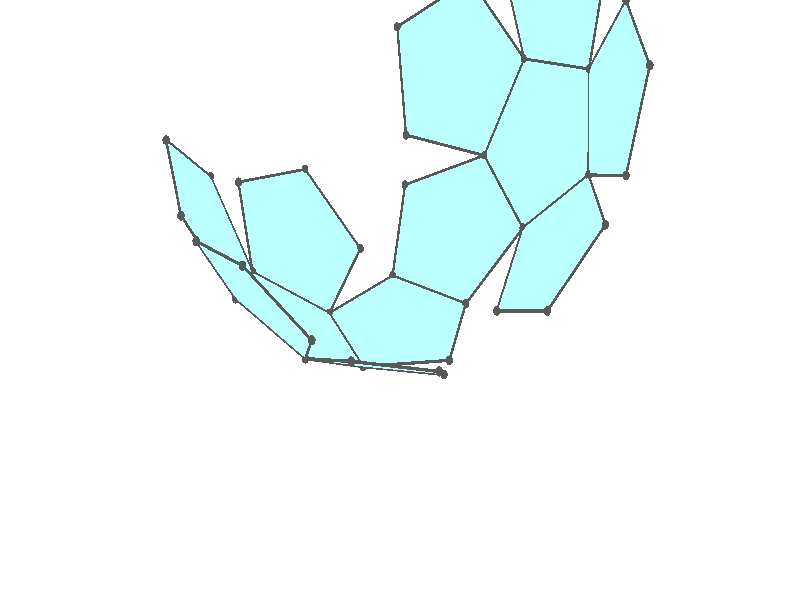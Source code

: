 #version 3.7;
global_settings{assumed_gamma 1.0}
camera{perspective location <18.750000000000000000000000, 10.825317547305481014063844, 12.499999999999996447286321> right <0.133333333333333331482962, -0.230940107675850353485814, -0.000000000000000000000000> up <-0.064951905283832905846353, -0.037499999999999998612221, 0.129903810567665811692706> direction <0.750000000000000111022302, 0.433012701892219298294151, 0.499999999999999944488849> sky <-0.433012701892219298294151, -0.249999999999999944488849, 0.866025403784438707610605> look_at <18.000000000000000000000000, 10.392304845413262270881205, 11.999999999999996447286321>}
light_source{<18.750000000000000000000000, 10.825317547305481014063844, 12.499999999999996447286321> rgb<1.0,1.0,1.0>}
background{rgb<1,1,1>}
union{union{object{union{sphere{<0.187592474085079868872938, 0.577350269189625620036566, -0.169989280334584602627501>,0.029999999999999998889777}sphere{<-0.491123473188422809965203, 0.356822089773089878850243, -0.169989280334584602627501>,0.029999999999999998889777}sphere{<-0.491123473188422865476355, -0.356822089773089767827940, -0.169989280334584602627501>,0.029999999999999998889777}sphere{<0.187592474085079730095060, -0.577350269189625620036566, -0.169989280334584602627501>,0.029999999999999998889777}sphere{<0.607061998206686048717984, -0.000000000000000148687307, -0.169989280334584602627501>,0.029999999999999998889777}} pigment{rgb<0.1,0.1,0.1>}}object{union{cylinder{<0.187592474085079868872938, 0.577350269189625620036566, -0.169989280334584602627501>,<-0.491123473188422809965203, 0.356822089773089878850243, -0.169989280334584602627501>,0.010000000000000000208167}cylinder{<-0.491123473188422809965203, 0.356822089773089878850243, -0.169989280334584602627501>,<-0.491123473188422865476355, -0.356822089773089767827940, -0.169989280334584602627501>,0.010000000000000000208167}cylinder{<-0.491123473188422865476355, -0.356822089773089767827940, -0.169989280334584602627501>,<0.187592474085079730095060, -0.577350269189625620036566, -0.169989280334584602627501>,0.010000000000000000208167}cylinder{<0.187592474085079730095060, -0.577350269189625620036566, -0.169989280334584602627501>,<0.607061998206686048717984, -0.000000000000000148687307, -0.169989280334584602627501>,0.010000000000000000208167}cylinder{<0.607061998206686048717984, -0.000000000000000148687307, -0.169989280334584602627501>,<0.187592474085079868872938, 0.577350269189625620036566, -0.169989280334584602627501>,0.010000000000000000208167}} pigment{rgb<0.1,0.1,0.1>}}object{polygon{5.000000000000000000000000,<0.187592474085079868872938, 0.577350269189625620036566, -0.169989280334584602627501>,<-0.491123473188422809965203, 0.356822089773089878850243, -0.169989280334584602627501>,<-0.491123473188422865476355, -0.356822089773089767827940, -0.169989280334584602627501>,<0.187592474085079730095060, -0.577350269189625620036566, -0.169989280334584602627501>,<0.607061998206686048717984, -0.000000000000000148687307, -0.169989280334584602627501>} pigment{rgbft<0.5,1.0,1.0,0.1,0.1>}}}union{object{union{sphere{<1.219789251971329813173384, -0.172584587214838658386640, 0.152606267914398519014441>,0.029999999999999998889777}sphere{<1.179005996509654874415673, -0.856597997237604991127569, 0.351981281351676500435133>,0.029999999999999998889777}sphere{<0.541073304697826440445851, -1.106756946177553935228843, 0.152606267914398324725411>,0.029999999999999998889777}sphere{<0.187592474085079619072758, -0.577350269189625731058868, -0.169989280334584658138652>,0.029999999999999998889777}sphere{<0.607061998206686159740286, -0.000000000000000055511151, -0.169989280334584547116350>,0.029999999999999998889777}} pigment{rgb<0.1,0.1,0.1>}}object{union{cylinder{<1.219789251971329813173384, -0.172584587214838658386640, 0.152606267914398519014441>,<1.179005996509654874415673, -0.856597997237604991127569, 0.351981281351676500435133>,0.010000000000000000208167}cylinder{<1.179005996509654874415673, -0.856597997237604991127569, 0.351981281351676500435133>,<0.541073304697826440445851, -1.106756946177553935228843, 0.152606267914398324725411>,0.010000000000000000208167}cylinder{<0.541073304697826440445851, -1.106756946177553935228843, 0.152606267914398324725411>,<0.187592474085079619072758, -0.577350269189625731058868, -0.169989280334584658138652>,0.010000000000000000208167}cylinder{<0.187592474085079619072758, -0.577350269189625731058868, -0.169989280334584658138652>,<0.607061998206686159740286, -0.000000000000000055511151, -0.169989280334584547116350>,0.010000000000000000208167}cylinder{<0.607061998206686159740286, -0.000000000000000055511151, -0.169989280334584547116350>,<1.219789251971329813173384, -0.172584587214838658386640, 0.152606267914398519014441>,0.010000000000000000208167}} pigment{rgb<0.1,0.1,0.1>}}object{polygon{5.000000000000000000000000,<1.219789251971329813173384, -0.172584587214838658386640, 0.152606267914398519014441>,<1.179005996509654874415673, -0.856597997237604991127569, 0.351981281351676500435133>,<0.541073304697826440445851, -1.106756946177553935228843, 0.152606267914398324725411>,<0.187592474085079619072758, -0.577350269189625731058868, -0.169989280334584658138652>,<0.607061998206686159740286, -0.000000000000000055511151, -0.169989280334584547116350>} pigment{rgbft<0.5,1.0,1.0,0.1,0.1>}}}union{object{union{sphere{<1.219789251971330035217989, -0.172584587214838658386640, 0.152606267914398463503289>,0.029999999999999998889777}sphere{<1.179005996509654874415673, -0.856597997237604991127569, 0.351981281351676278390528>,0.029999999999999998889777}sphere{<1.592535523511363182436185, -0.943718503524007212845959, 0.927038985136509063877952>,0.029999999999999998889777}sphere{<1.888894082011761454964471, -0.313548527503336227351127, 1.083069178130726895048497>,0.029999999999999998889777}sphere{<1.658524217020223456842132, 0.163038442653546972183065, 0.604443436887526552858674>,0.029999999999999998889777}} pigment{rgb<0.1,0.1,0.1>}}object{union{cylinder{<1.219789251971330035217989, -0.172584587214838658386640, 0.152606267914398463503289>,<1.179005996509654874415673, -0.856597997237604991127569, 0.351981281351676278390528>,0.010000000000000000208167}cylinder{<1.179005996509654874415673, -0.856597997237604991127569, 0.351981281351676278390528>,<1.592535523511363182436185, -0.943718503524007212845959, 0.927038985136509063877952>,0.010000000000000000208167}cylinder{<1.592535523511363182436185, -0.943718503524007212845959, 0.927038985136509063877952>,<1.888894082011761454964471, -0.313548527503336227351127, 1.083069178130726895048497>,0.010000000000000000208167}cylinder{<1.888894082011761454964471, -0.313548527503336227351127, 1.083069178130726895048497>,<1.658524217020223456842132, 0.163038442653546972183065, 0.604443436887526552858674>,0.010000000000000000208167}cylinder{<1.658524217020223456842132, 0.163038442653546972183065, 0.604443436887526552858674>,<1.219789251971330035217989, -0.172584587214838658386640, 0.152606267914398463503289>,0.010000000000000000208167}} pigment{rgb<0.1,0.1,0.1>}}object{polygon{5.000000000000000000000000,<1.219789251971330035217989, -0.172584587214838658386640, 0.152606267914398463503289>,<1.179005996509654874415673, -0.856597997237604991127569, 0.351981281351676278390528>,<1.592535523511363182436185, -0.943718503524007212845959, 0.927038985136509063877952>,<1.888894082011761454964471, -0.313548527503336227351127, 1.083069178130726895048497>,<1.658524217020223456842132, 0.163038442653546972183065, 0.604443436887526552858674>} pigment{rgbft<0.5,1.0,1.0,0.1,0.1>}}}union{object{union{sphere{<1.389650173235631225310271, -1.222966231571985140647030, 0.927038985136509285922557>,0.029999999999999998889777}sphere{<1.179005996509654652371069, -0.856597997237605213172174, 0.351981281351676500435133>,0.029999999999999998889777}sphere{<0.541073304697826440445851, -1.106756946177553935228843, 0.152606267914398463503289>,0.029999999999999998889777}sphere{<0.357453395349381031209646, -1.627731913546772046785804, 0.604443436887525997747161>,0.029999999999999998889777}sphere{<0.881902742172695486289058, -1.699553201728867479758378, 1.083069178130726673003892>,0.029999999999999998889777}} pigment{rgb<0.1,0.1,0.1>}}object{union{cylinder{<1.389650173235631225310271, -1.222966231571985140647030, 0.927038985136509285922557>,<1.179005996509654652371069, -0.856597997237605213172174, 0.351981281351676500435133>,0.010000000000000000208167}cylinder{<1.179005996509654652371069, -0.856597997237605213172174, 0.351981281351676500435133>,<0.541073304697826440445851, -1.106756946177553935228843, 0.152606267914398463503289>,0.010000000000000000208167}cylinder{<0.541073304697826440445851, -1.106756946177553935228843, 0.152606267914398463503289>,<0.357453395349381031209646, -1.627731913546772046785804, 0.604443436887525997747161>,0.010000000000000000208167}cylinder{<0.357453395349381031209646, -1.627731913546772046785804, 0.604443436887525997747161>,<0.881902742172695486289058, -1.699553201728867479758378, 1.083069178130726673003892>,0.010000000000000000208167}cylinder{<0.881902742172695486289058, -1.699553201728867479758378, 1.083069178130726673003892>,<1.389650173235631225310271, -1.222966231571985140647030, 0.927038985136509285922557>,0.010000000000000000208167}} pigment{rgb<0.1,0.1,0.1>}}object{polygon{5.000000000000000000000000,<1.389650173235631225310271, -1.222966231571985140647030, 0.927038985136509285922557>,<1.179005996509654652371069, -0.856597997237605213172174, 0.351981281351676500435133>,<0.541073304697826440445851, -1.106756946177553935228843, 0.152606267914398463503289>,<0.357453395349381031209646, -1.627731913546772046785804, 0.604443436887525997747161>,<0.881902742172695486289058, -1.699553201728867479758378, 1.083069178130726673003892>} pigment{rgbft<0.5,1.0,1.0,0.1,0.1>}}}union{object{union{sphere{<-0.589029000762447352279594, -1.285241375192788915171604, 0.308636460908615906095775>,0.029999999999999998889777}sphere{<0.061094836848983119503842, -1.544257710021263552135906, 0.448413243893308499643524>,0.029999999999999998889777}sphere{<0.541073304697826107378944, -1.106756946177553935228843, 0.152606267914398185947533>,0.029999999999999998889777}sphere{<0.187592474085079535806031, -0.577350269189625731058868, -0.169989280334584796916531>,0.029999999999999998889777}sphere{<-0.510849161453985511904818, -0.687659712783658783052942, -0.073557317792952534030171>,0.029999999999999998889777}} pigment{rgb<0.1,0.1,0.1>}}object{union{cylinder{<-0.589029000762447352279594, -1.285241375192788915171604, 0.308636460908615906095775>,<0.061094836848983119503842, -1.544257710021263552135906, 0.448413243893308499643524>,0.010000000000000000208167}cylinder{<0.061094836848983119503842, -1.544257710021263552135906, 0.448413243893308499643524>,<0.541073304697826107378944, -1.106756946177553935228843, 0.152606267914398185947533>,0.010000000000000000208167}cylinder{<0.541073304697826107378944, -1.106756946177553935228843, 0.152606267914398185947533>,<0.187592474085079535806031, -0.577350269189625731058868, -0.169989280334584796916531>,0.010000000000000000208167}cylinder{<0.187592474085079535806031, -0.577350269189625731058868, -0.169989280334584796916531>,<-0.510849161453985511904818, -0.687659712783658783052942, -0.073557317792952534030171>,0.010000000000000000208167}cylinder{<-0.510849161453985511904818, -0.687659712783658783052942, -0.073557317792952534030171>,<-0.589029000762447352279594, -1.285241375192788915171604, 0.308636460908615906095775>,0.010000000000000000208167}} pigment{rgb<0.1,0.1,0.1>}}object{polygon{5.000000000000000000000000,<-0.589029000762447352279594, -1.285241375192788915171604, 0.308636460908615906095775>,<0.061094836848983119503842, -1.544257710021263552135906, 0.448413243893308499643524>,<0.541073304697826107378944, -1.106756946177553935228843, 0.152606267914398185947533>,<0.187592474085079535806031, -0.577350269189625731058868, -0.169989280334584796916531>,<-0.510849161453985511904818, -0.687659712783658783052942, -0.073557317792952534030171>} pigment{rgbft<0.5,1.0,1.0,0.1,0.1>}}}union{object{union{sphere{<1.219789251971329813173384, -0.172584587214838658386640, 0.152606267914398463503289>,0.029999999999999998889777}sphere{<1.487555700809655823135813, 0.419097233393894263997481, 0.448413243893308721688129>,0.029999999999999998889777}sphere{<1.040317213473957114189261, 0.957361296270347605918971, 0.308636460908615961606927>,0.029999999999999998889777}sphere{<0.496142178385080401259444, 0.698344961441873746110787, -0.073557317792952450763444>,0.029999999999999998889777}sphere{<0.607061998206686159740286, 0.000000000000000000000000, -0.169989280334584630383077>,0.029999999999999998889777}} pigment{rgb<0.1,0.1,0.1>}}object{union{cylinder{<1.219789251971329813173384, -0.172584587214838658386640, 0.152606267914398463503289>,<1.487555700809655823135813, 0.419097233393894263997481, 0.448413243893308721688129>,0.010000000000000000208167}cylinder{<1.487555700809655823135813, 0.419097233393894263997481, 0.448413243893308721688129>,<1.040317213473957114189261, 0.957361296270347605918971, 0.308636460908615961606927>,0.010000000000000000208167}cylinder{<1.040317213473957114189261, 0.957361296270347605918971, 0.308636460908615961606927>,<0.496142178385080401259444, 0.698344961441873746110787, -0.073557317792952450763444>,0.010000000000000000208167}cylinder{<0.496142178385080401259444, 0.698344961441873746110787, -0.073557317792952450763444>,<0.607061998206686159740286, 0.000000000000000000000000, -0.169989280334584630383077>,0.010000000000000000208167}cylinder{<0.607061998206686159740286, 0.000000000000000000000000, -0.169989280334584630383077>,<1.219789251971329813173384, -0.172584587214838658386640, 0.152606267914398463503289>,0.010000000000000000208167}} pigment{rgb<0.1,0.1,0.1>}}object{polygon{5.000000000000000000000000,<1.219789251971329813173384, -0.172584587214838658386640, 0.152606267914398463503289>,<1.487555700809655823135813, 0.419097233393894263997481, 0.448413243893308721688129>,<1.040317213473957114189261, 0.957361296270347605918971, 0.308636460908615961606927>,<0.496142178385080401259444, 0.698344961441873746110787, -0.073557317792952450763444>,<0.607061998206686159740286, 0.000000000000000000000000, -0.169989280334584630383077>} pigment{rgbft<0.5,1.0,1.0,0.1,0.1>}}}union{object{union{sphere{<-1.088272909538576360688467, 0.577350269189625731058868, 0.152606267914398352480987>,0.029999999999999998889777}sphere{<-0.491123473188422754454052, 0.356822089773089878850243, -0.169989280334584547116350>,0.029999999999999998889777}sphere{<-0.491123473188422809965203, -0.356822089773089767827940, -0.169989280334584547116350>,0.029999999999999998889777}sphere{<-1.088272909538576360688467, -0.577350269189625509014263, 0.152606267914398352480987>,0.029999999999999998889777}sphere{<-1.457331557565813451304848, 0.000000000000000016654935, 0.351981281351676500435133>,0.029999999999999998889777}} pigment{rgb<0.1,0.1,0.1>}}object{union{cylinder{<-1.088272909538576360688467, 0.577350269189625731058868, 0.152606267914398352480987>,<-0.491123473188422754454052, 0.356822089773089878850243, -0.169989280334584547116350>,0.010000000000000000208167}cylinder{<-0.491123473188422754454052, 0.356822089773089878850243, -0.169989280334584547116350>,<-0.491123473188422809965203, -0.356822089773089767827940, -0.169989280334584547116350>,0.010000000000000000208167}cylinder{<-0.491123473188422809965203, -0.356822089773089767827940, -0.169989280334584547116350>,<-1.088272909538576360688467, -0.577350269189625509014263, 0.152606267914398352480987>,0.010000000000000000208167}cylinder{<-1.088272909538576360688467, -0.577350269189625509014263, 0.152606267914398352480987>,<-1.457331557565813451304848, 0.000000000000000016654935, 0.351981281351676500435133>,0.010000000000000000208167}cylinder{<-1.457331557565813451304848, 0.000000000000000016654935, 0.351981281351676500435133>,<-1.088272909538576360688467, 0.577350269189625731058868, 0.152606267914398352480987>,0.010000000000000000208167}} pigment{rgb<0.1,0.1,0.1>}}object{polygon{5.000000000000000000000000,<-1.088272909538576360688467, 0.577350269189625731058868, 0.152606267914398352480987>,<-0.491123473188422754454052, 0.356822089773089878850243, -0.169989280334584547116350>,<-0.491123473188422809965203, -0.356822089773089767827940, -0.169989280334584547116350>,<-1.088272909538576360688467, -0.577350269189625509014263, 0.152606267914398352480987>,<-1.457331557565813451304848, 0.000000000000000016654935, 0.351981281351676500435133>} pigment{rgbft<0.5,1.0,1.0,0.1,0.1>}}}union{object{union{sphere{<-1.088272909538576582733072, 0.577350269189625842081171, 0.152606267914398019414079>,0.029999999999999998889777}sphere{<-1.245942685003276206856526, 1.106756946177553935228843, 0.604443436887525997747161>,0.029999999999999998889777}sphere{<-1.712446613266261685737391, 0.856597997237604658060661, 1.083069178130726673003892>,0.029999999999999998889777}sphere{<-1.843092121353430146157848, 0.172584587214838380830884, 0.927038985136509063877952>,0.029999999999999998889777}sphere{<-1.457331557565813895394058, -0.000000000000000222044605, 0.351981281351676167368225>,0.029999999999999998889777}} pigment{rgb<0.1,0.1,0.1>}}object{union{cylinder{<-1.088272909538576582733072, 0.577350269189625842081171, 0.152606267914398019414079>,<-1.245942685003276206856526, 1.106756946177553935228843, 0.604443436887525997747161>,0.010000000000000000208167}cylinder{<-1.245942685003276206856526, 1.106756946177553935228843, 0.604443436887525997747161>,<-1.712446613266261685737391, 0.856597997237604658060661, 1.083069178130726673003892>,0.010000000000000000208167}cylinder{<-1.712446613266261685737391, 0.856597997237604658060661, 1.083069178130726673003892>,<-1.843092121353430146157848, 0.172584587214838380830884, 0.927038985136509063877952>,0.010000000000000000208167}cylinder{<-1.843092121353430146157848, 0.172584587214838380830884, 0.927038985136509063877952>,<-1.457331557565813895394058, -0.000000000000000222044605, 0.351981281351676167368225>,0.010000000000000000208167}cylinder{<-1.457331557565813895394058, -0.000000000000000222044605, 0.351981281351676167368225>,<-1.088272909538576582733072, 0.577350269189625842081171, 0.152606267914398019414079>,0.010000000000000000208167}} pigment{rgb<0.1,0.1,0.1>}}object{polygon{5.000000000000000000000000,<-1.088272909538576582733072, 0.577350269189625842081171, 0.152606267914398019414079>,<-1.245942685003276206856526, 1.106756946177553935228843, 0.604443436887525997747161>,<-1.712446613266261685737391, 0.856597997237604658060661, 1.083069178130726673003892>,<-1.843092121353430146157848, 0.172584587214838380830884, 0.927038985136509063877952>,<-1.457331557565813895394058, -0.000000000000000222044605, 0.351981281351676167368225>} pigment{rgbft<0.5,1.0,1.0,0.1,0.1>}}}union{object{union{sphere{<-1.088272909538576360688467, 0.577350269189626064125775, 0.152606267914398241458684>,0.029999999999999998889777}sphere{<-1.245942685003275762767316, 1.106756946177554379318053, 0.604443436887525997747161>,0.029999999999999998889777}sphere{<-0.683049052309561810503169, 1.544257710021263996225116, 0.636565935376661840017221>,0.029999999999999998889777}sphere{<-0.177491879789247741783242, 1.285241375192789803350024, 0.204581562273386974304401>,0.029999999999999998889777}sphere{<-0.427933996609113354026022, 0.687659712783659782253665, -0.094521961402388887663051>,0.029999999999999998889777}} pigment{rgb<0.1,0.1,0.1>}}object{union{cylinder{<-1.088272909538576360688467, 0.577350269189626064125775, 0.152606267914398241458684>,<-1.245942685003275762767316, 1.106756946177554379318053, 0.604443436887525997747161>,0.010000000000000000208167}cylinder{<-1.245942685003275762767316, 1.106756946177554379318053, 0.604443436887525997747161>,<-0.683049052309561810503169, 1.544257710021263996225116, 0.636565935376661840017221>,0.010000000000000000208167}cylinder{<-0.683049052309561810503169, 1.544257710021263996225116, 0.636565935376661840017221>,<-0.177491879789247741783242, 1.285241375192789803350024, 0.204581562273386974304401>,0.010000000000000000208167}cylinder{<-0.177491879789247741783242, 1.285241375192789803350024, 0.204581562273386974304401>,<-0.427933996609113354026022, 0.687659712783659782253665, -0.094521961402388887663051>,0.010000000000000000208167}cylinder{<-0.427933996609113354026022, 0.687659712783659782253665, -0.094521961402388887663051>,<-1.088272909538576360688467, 0.577350269189626064125775, 0.152606267914398241458684>,0.010000000000000000208167}} pigment{rgb<0.1,0.1,0.1>}}object{polygon{5.000000000000000000000000,<-1.088272909538576360688467, 0.577350269189626064125775, 0.152606267914398241458684>,<-1.245942685003275762767316, 1.106756946177554379318053, 0.604443436887525997747161>,<-0.683049052309561810503169, 1.544257710021263996225116, 0.636565935376661840017221>,<-0.177491879789247741783242, 1.285241375192789803350024, 0.204581562273386974304401>,<-0.427933996609113354026022, 0.687659712783659782253665, -0.094521961402388887663051>} pigment{rgbft<0.5,1.0,1.0,0.1,0.1>}}}union{object{union{sphere{<-0.869630347507362677639264, 1.627731913546772490875014, 0.914704815443000640584614>,0.029999999999999998889777}sphere{<-1.245942685003276206856526, 1.106756946177553935228843, 0.604443436887525997747161>,0.029999999999999998889777}sphere{<-1.712446613266262129826600, 0.856597997237604769082964, 1.083069178130726673003892>,0.029999999999999998889777}sphere{<-1.624449559322216352086343, 1.222966231571985140647030, 1.689137532665112129137697>,0.029999999999999998889777}sphere{<-1.103560460811952470550068, 1.699553201728867701802983, 1.585082634029883141835171>,0.029999999999999998889777}} pigment{rgb<0.1,0.1,0.1>}}object{union{cylinder{<-0.869630347507362677639264, 1.627731913546772490875014, 0.914704815443000640584614>,<-1.245942685003276206856526, 1.106756946177553935228843, 0.604443436887525997747161>,0.010000000000000000208167}cylinder{<-1.245942685003276206856526, 1.106756946177553935228843, 0.604443436887525997747161>,<-1.712446613266262129826600, 0.856597997237604769082964, 1.083069178130726673003892>,0.010000000000000000208167}cylinder{<-1.712446613266262129826600, 0.856597997237604769082964, 1.083069178130726673003892>,<-1.624449559322216352086343, 1.222966231571985140647030, 1.689137532665112129137697>,0.010000000000000000208167}cylinder{<-1.624449559322216352086343, 1.222966231571985140647030, 1.689137532665112129137697>,<-1.103560460811952470550068, 1.699553201728867701802983, 1.585082634029883141835171>,0.010000000000000000208167}cylinder{<-1.103560460811952470550068, 1.699553201728867701802983, 1.585082634029883141835171>,<-0.869630347507362677639264, 1.627731913546772490875014, 0.914704815443000640584614>,0.010000000000000000208167}} pigment{rgb<0.1,0.1,0.1>}}object{polygon{5.000000000000000000000000,<-0.869630347507362677639264, 1.627731913546772490875014, 0.914704815443000640584614>,<-1.245942685003276206856526, 1.106756946177553935228843, 0.604443436887525997747161>,<-1.712446613266262129826600, 0.856597997237604769082964, 1.083069178130726673003892>,<-1.624449559322216352086343, 1.222966231571985140647030, 1.689137532665112129137697>,<-1.103560460811952470550068, 1.699553201728867701802983, 1.585082634029883141835171>} pigment{rgbft<0.5,1.0,1.0,0.1,0.1>}}}union{object{union{sphere{<-1.989533913196544379076158, 0.313548527503334339971985, 2.063708375273084261181111>,0.029999999999999998889777}sphere{<-1.802952617998743400917760, 0.943718503524005880578329, 1.785569495206744683457600>,0.029999999999999998889777}sphere{<-1.712446613266261463692786, 0.856597997237604769082964, 1.083069178130727117093102>,0.029999999999999998889777}sphere{<-1.843092121353429924113243, 0.172584587214838547364337, 0.927038985136509063877952>,0.029999999999999998889777}sphere{<-2.014341490561281311499897, -0.163038442653548332206270, 1.533107339670894520011757>,0.029999999999999998889777}} pigment{rgb<0.1,0.1,0.1>}}object{union{cylinder{<-1.989533913196544379076158, 0.313548527503334339971985, 2.063708375273084261181111>,<-1.802952617998743400917760, 0.943718503524005880578329, 1.785569495206744683457600>,0.010000000000000000208167}cylinder{<-1.802952617998743400917760, 0.943718503524005880578329, 1.785569495206744683457600>,<-1.712446613266261463692786, 0.856597997237604769082964, 1.083069178130727117093102>,0.010000000000000000208167}cylinder{<-1.712446613266261463692786, 0.856597997237604769082964, 1.083069178130727117093102>,<-1.843092121353429924113243, 0.172584587214838547364337, 0.927038985136509063877952>,0.010000000000000000208167}cylinder{<-1.843092121353429924113243, 0.172584587214838547364337, 0.927038985136509063877952>,<-2.014341490561281311499897, -0.163038442653548332206270, 1.533107339670894520011757>,0.010000000000000000208167}cylinder{<-2.014341490561281311499897, -0.163038442653548332206270, 1.533107339670894520011757>,<-1.989533913196544379076158, 0.313548527503334339971985, 2.063708375273084261181111>,0.010000000000000000208167}} pigment{rgb<0.1,0.1,0.1>}}object{polygon{5.000000000000000000000000,<-1.989533913196544379076158, 0.313548527503334339971985, 2.063708375273084261181111>,<-1.802952617998743400917760, 0.943718503524005880578329, 1.785569495206744683457600>,<-1.712446613266261463692786, 0.856597997237604769082964, 1.083069178130727117093102>,<-1.843092121353429924113243, 0.172584587214838547364337, 0.927038985136509063877952>,<-2.014341490561281311499897, -0.163038442653548332206270, 1.533107339670894520011757>} pigment{rgbft<0.5,1.0,1.0,0.1,0.1>}}}union{object{union{sphere{<-1.313907448993706594819741, -0.698344961441874301222299, 0.384103779840812453727494>,0.029999999999999998889777}sphere{<-1.611027038877604677935551, -0.957361296270347716941274, 0.979014279495498462857483>,0.029999999999999998889777}sphere{<-1.938081152721391031690246, -0.419097233393894097464027, 1.314566690057140885272702>,0.029999999999999998889777}sphere{<-1.843092121353430368202453, 0.172584587214838491853186, 0.927038985136509063877952>,0.029999999999999998889777}sphere{<-1.457331557565813895394058, -0.000000000000000111022302, 0.351981281351676111857074>,0.029999999999999998889777}} pigment{rgb<0.1,0.1,0.1>}}object{union{cylinder{<-1.313907448993706594819741, -0.698344961441874301222299, 0.384103779840812453727494>,<-1.611027038877604677935551, -0.957361296270347716941274, 0.979014279495498462857483>,0.010000000000000000208167}cylinder{<-1.611027038877604677935551, -0.957361296270347716941274, 0.979014279495498462857483>,<-1.938081152721391031690246, -0.419097233393894097464027, 1.314566690057140885272702>,0.010000000000000000208167}cylinder{<-1.938081152721391031690246, -0.419097233393894097464027, 1.314566690057140885272702>,<-1.843092121353430368202453, 0.172584587214838491853186, 0.927038985136509063877952>,0.010000000000000000208167}cylinder{<-1.843092121353430368202453, 0.172584587214838491853186, 0.927038985136509063877952>,<-1.457331557565813895394058, -0.000000000000000111022302, 0.351981281351676111857074>,0.010000000000000000208167}cylinder{<-1.457331557565813895394058, -0.000000000000000111022302, 0.351981281351676111857074>,<-1.313907448993706594819741, -0.698344961441874301222299, 0.384103779840812453727494>,0.010000000000000000208167}} pigment{rgb<0.1,0.1,0.1>}}object{polygon{5.000000000000000000000000,<-1.313907448993706594819741, -0.698344961441874301222299, 0.384103779840812453727494>,<-1.611027038877604677935551, -0.957361296270347716941274, 0.979014279495498462857483>,<-1.938081152721391031690246, -0.419097233393894097464027, 1.314566690057140885272702>,<-1.843092121353430368202453, 0.172584587214838491853186, 0.927038985136509063877952>,<-1.457331557565813895394058, -0.000000000000000111022302, 0.351981281351676111857074>} pigment{rgbft<0.5,1.0,1.0,0.1,0.1>}}}}
